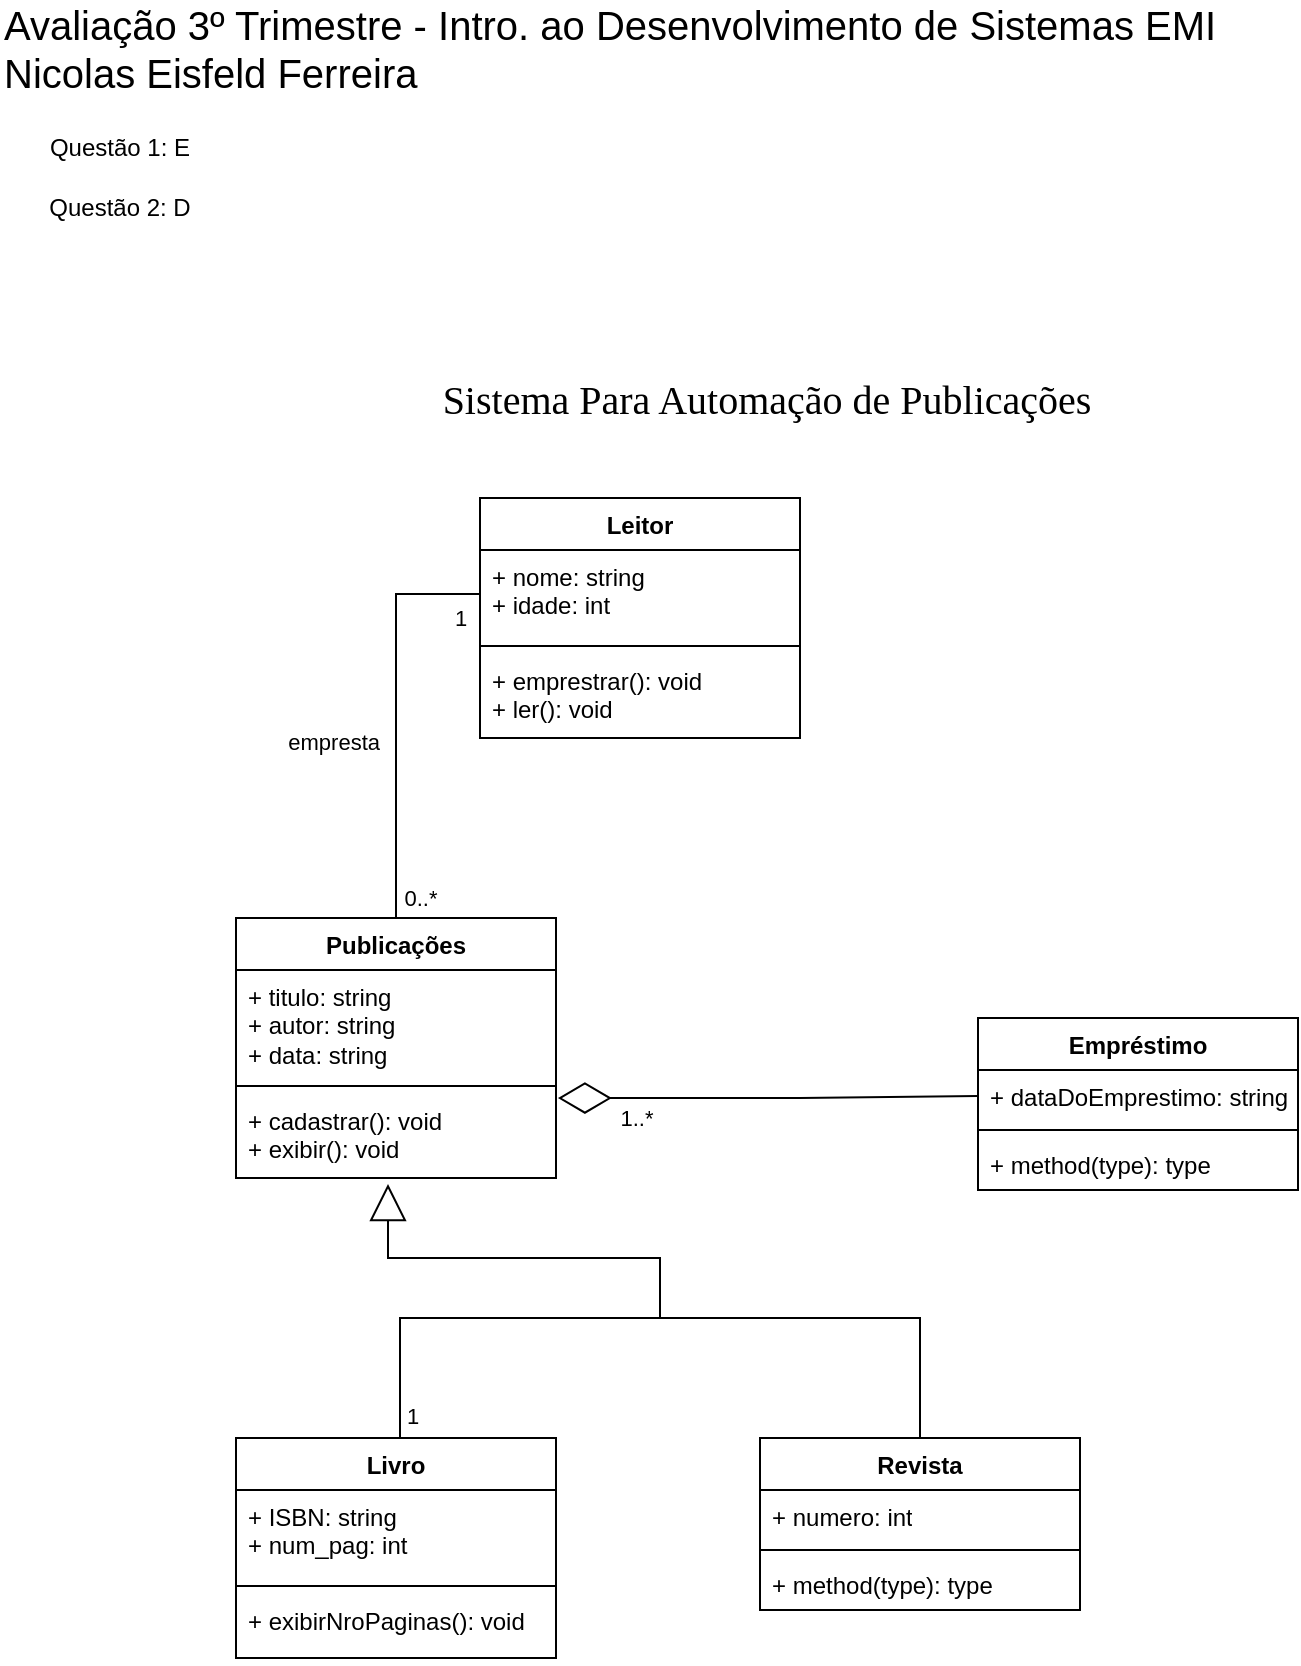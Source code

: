 <mxfile version="26.0.4">
  <diagram name="Página-1" id="67WZV432nv21NKVhg4M0">
    <mxGraphModel dx="1842" dy="762" grid="1" gridSize="10" guides="1" tooltips="1" connect="1" arrows="1" fold="1" page="1" pageScale="1" pageWidth="827" pageHeight="1169" math="0" shadow="0">
      <root>
        <mxCell id="0" />
        <mxCell id="1" parent="0" />
        <mxCell id="0m0EI_0envqVc7ozbYIb-1" value="Questão 1: E" style="text;html=1;align=center;verticalAlign=middle;whiteSpace=wrap;rounded=0;" parent="1" vertex="1">
          <mxGeometry x="50" y="80" width="80" height="30" as="geometry" />
        </mxCell>
        <mxCell id="0m0EI_0envqVc7ozbYIb-2" value="Avaliação 3º Trimestre - Intro. ao Desenvolvimento de Sistemas EMI&lt;div&gt;Nicolas Eisfeld Ferreira&lt;/div&gt;" style="text;html=1;align=left;verticalAlign=middle;whiteSpace=wrap;rounded=0;fontSize=20;" parent="1" vertex="1">
          <mxGeometry x="30" y="30" width="620" height="30" as="geometry" />
        </mxCell>
        <mxCell id="0m0EI_0envqVc7ozbYIb-3" value="Questão 2: D" style="text;html=1;align=center;verticalAlign=middle;whiteSpace=wrap;rounded=0;" parent="1" vertex="1">
          <mxGeometry x="50" y="110" width="80" height="30" as="geometry" />
        </mxCell>
        <mxCell id="0m0EI_0envqVc7ozbYIb-4" value="&lt;font data-font-src=&quot;https://github.com/IdreesInc/Monocraft/releases/download/v4.0/Monocraft.ttc&quot; face=&quot;Monocraft&quot;&gt;Sistema Para Automação de Publicações&lt;/font&gt;" style="text;html=1;align=center;verticalAlign=middle;whiteSpace=wrap;rounded=0;fontSize=20;" parent="1" vertex="1">
          <mxGeometry x="148" y="200" width="531" height="40" as="geometry" />
        </mxCell>
        <mxCell id="0m0EI_0envqVc7ozbYIb-5" value="Publicações" style="swimlane;fontStyle=1;align=center;verticalAlign=top;childLayout=stackLayout;horizontal=1;startSize=26;horizontalStack=0;resizeParent=1;resizeParentMax=0;resizeLast=0;collapsible=1;marginBottom=0;whiteSpace=wrap;html=1;" parent="1" vertex="1">
          <mxGeometry x="148" y="480" width="160" height="130" as="geometry" />
        </mxCell>
        <mxCell id="0m0EI_0envqVc7ozbYIb-6" value="+ titulo: string&lt;div&gt;+ autor: string&lt;/div&gt;&lt;div&gt;+ data: string&lt;/div&gt;" style="text;strokeColor=none;fillColor=none;align=left;verticalAlign=top;spacingLeft=4;spacingRight=4;overflow=hidden;rotatable=0;points=[[0,0.5],[1,0.5]];portConstraint=eastwest;whiteSpace=wrap;html=1;" parent="0m0EI_0envqVc7ozbYIb-5" vertex="1">
          <mxGeometry y="26" width="160" height="54" as="geometry" />
        </mxCell>
        <mxCell id="0m0EI_0envqVc7ozbYIb-7" value="" style="line;strokeWidth=1;fillColor=none;align=left;verticalAlign=middle;spacingTop=-1;spacingLeft=3;spacingRight=3;rotatable=0;labelPosition=right;points=[];portConstraint=eastwest;strokeColor=inherit;" parent="0m0EI_0envqVc7ozbYIb-5" vertex="1">
          <mxGeometry y="80" width="160" height="8" as="geometry" />
        </mxCell>
        <mxCell id="0m0EI_0envqVc7ozbYIb-8" value="+ cadastrar(): void&lt;div&gt;+ exibir(): void&lt;/div&gt;" style="text;strokeColor=none;fillColor=none;align=left;verticalAlign=top;spacingLeft=4;spacingRight=4;overflow=hidden;rotatable=0;points=[[0,0.5],[1,0.5]];portConstraint=eastwest;whiteSpace=wrap;html=1;" parent="0m0EI_0envqVc7ozbYIb-5" vertex="1">
          <mxGeometry y="88" width="160" height="42" as="geometry" />
        </mxCell>
        <mxCell id="0m0EI_0envqVc7ozbYIb-9" value="Livro" style="swimlane;fontStyle=1;align=center;verticalAlign=top;childLayout=stackLayout;horizontal=1;startSize=26;horizontalStack=0;resizeParent=1;resizeParentMax=0;resizeLast=0;collapsible=1;marginBottom=0;whiteSpace=wrap;html=1;" parent="1" vertex="1">
          <mxGeometry x="148" y="740" width="160" height="110" as="geometry" />
        </mxCell>
        <mxCell id="0m0EI_0envqVc7ozbYIb-10" value="+ ISBN: string&lt;div&gt;+ num_pag: int&lt;/div&gt;" style="text;strokeColor=none;fillColor=none;align=left;verticalAlign=top;spacingLeft=4;spacingRight=4;overflow=hidden;rotatable=0;points=[[0,0.5],[1,0.5]];portConstraint=eastwest;whiteSpace=wrap;html=1;" parent="0m0EI_0envqVc7ozbYIb-9" vertex="1">
          <mxGeometry y="26" width="160" height="44" as="geometry" />
        </mxCell>
        <mxCell id="0m0EI_0envqVc7ozbYIb-11" value="" style="line;strokeWidth=1;fillColor=none;align=left;verticalAlign=middle;spacingTop=-1;spacingLeft=3;spacingRight=3;rotatable=0;labelPosition=right;points=[];portConstraint=eastwest;strokeColor=inherit;" parent="0m0EI_0envqVc7ozbYIb-9" vertex="1">
          <mxGeometry y="70" width="160" height="8" as="geometry" />
        </mxCell>
        <mxCell id="0m0EI_0envqVc7ozbYIb-12" value="+ exibirNroPaginas(): void" style="text;strokeColor=none;fillColor=none;align=left;verticalAlign=top;spacingLeft=4;spacingRight=4;overflow=hidden;rotatable=0;points=[[0,0.5],[1,0.5]];portConstraint=eastwest;whiteSpace=wrap;html=1;" parent="0m0EI_0envqVc7ozbYIb-9" vertex="1">
          <mxGeometry y="78" width="160" height="32" as="geometry" />
        </mxCell>
        <mxCell id="0m0EI_0envqVc7ozbYIb-17" value="" style="endArrow=block;endSize=16;endFill=0;html=1;rounded=0;edgeStyle=orthogonalEdgeStyle;" parent="1" edge="1">
          <mxGeometry width="160" relative="1" as="geometry">
            <mxPoint x="230" y="740" as="sourcePoint" />
            <mxPoint x="224" y="613" as="targetPoint" />
            <Array as="points">
              <mxPoint x="230" y="680" />
              <mxPoint x="360" y="680" />
              <mxPoint x="360" y="650" />
              <mxPoint x="224" y="650" />
            </Array>
          </mxGeometry>
        </mxCell>
        <mxCell id="0m0EI_0envqVc7ozbYIb-18" value="" style="endArrow=none;html=1;rounded=0;exitX=0.5;exitY=0;exitDx=0;exitDy=0;" parent="1" source="0m0EI_0envqVc7ozbYIb-19" edge="1">
          <mxGeometry width="50" height="50" relative="1" as="geometry">
            <mxPoint x="488" y="780" as="sourcePoint" />
            <mxPoint x="230" y="680" as="targetPoint" />
            <Array as="points">
              <mxPoint x="490" y="680" />
            </Array>
          </mxGeometry>
        </mxCell>
        <mxCell id="0m0EI_0envqVc7ozbYIb-19" value="Revista" style="swimlane;fontStyle=1;align=center;verticalAlign=top;childLayout=stackLayout;horizontal=1;startSize=26;horizontalStack=0;resizeParent=1;resizeParentMax=0;resizeLast=0;collapsible=1;marginBottom=0;whiteSpace=wrap;html=1;" parent="1" vertex="1">
          <mxGeometry x="410" y="740" width="160" height="86" as="geometry" />
        </mxCell>
        <mxCell id="0m0EI_0envqVc7ozbYIb-20" value="+ numero: int" style="text;strokeColor=none;fillColor=none;align=left;verticalAlign=top;spacingLeft=4;spacingRight=4;overflow=hidden;rotatable=0;points=[[0,0.5],[1,0.5]];portConstraint=eastwest;whiteSpace=wrap;html=1;" parent="0m0EI_0envqVc7ozbYIb-19" vertex="1">
          <mxGeometry y="26" width="160" height="26" as="geometry" />
        </mxCell>
        <mxCell id="0m0EI_0envqVc7ozbYIb-21" value="" style="line;strokeWidth=1;fillColor=none;align=left;verticalAlign=middle;spacingTop=-1;spacingLeft=3;spacingRight=3;rotatable=0;labelPosition=right;points=[];portConstraint=eastwest;strokeColor=inherit;" parent="0m0EI_0envqVc7ozbYIb-19" vertex="1">
          <mxGeometry y="52" width="160" height="8" as="geometry" />
        </mxCell>
        <mxCell id="0m0EI_0envqVc7ozbYIb-22" value="+ method(type): type" style="text;strokeColor=none;fillColor=none;align=left;verticalAlign=top;spacingLeft=4;spacingRight=4;overflow=hidden;rotatable=0;points=[[0,0.5],[1,0.5]];portConstraint=eastwest;whiteSpace=wrap;html=1;" parent="0m0EI_0envqVc7ozbYIb-19" vertex="1">
          <mxGeometry y="60" width="160" height="26" as="geometry" />
        </mxCell>
        <mxCell id="0m0EI_0envqVc7ozbYIb-23" value="Empréstimo" style="swimlane;fontStyle=1;align=center;verticalAlign=top;childLayout=stackLayout;horizontal=1;startSize=26;horizontalStack=0;resizeParent=1;resizeParentMax=0;resizeLast=0;collapsible=1;marginBottom=0;whiteSpace=wrap;html=1;" parent="1" vertex="1">
          <mxGeometry x="519" y="530" width="160" height="86" as="geometry" />
        </mxCell>
        <mxCell id="0m0EI_0envqVc7ozbYIb-24" value="+ dataDoEmprestimo: string" style="text;strokeColor=none;fillColor=none;align=left;verticalAlign=top;spacingLeft=4;spacingRight=4;overflow=hidden;rotatable=0;points=[[0,0.5],[1,0.5]];portConstraint=eastwest;whiteSpace=wrap;html=1;" parent="0m0EI_0envqVc7ozbYIb-23" vertex="1">
          <mxGeometry y="26" width="160" height="26" as="geometry" />
        </mxCell>
        <mxCell id="0m0EI_0envqVc7ozbYIb-25" value="" style="line;strokeWidth=1;fillColor=none;align=left;verticalAlign=middle;spacingTop=-1;spacingLeft=3;spacingRight=3;rotatable=0;labelPosition=right;points=[];portConstraint=eastwest;strokeColor=inherit;" parent="0m0EI_0envqVc7ozbYIb-23" vertex="1">
          <mxGeometry y="52" width="160" height="8" as="geometry" />
        </mxCell>
        <mxCell id="0m0EI_0envqVc7ozbYIb-26" value="+ method(type): type" style="text;strokeColor=none;fillColor=none;align=left;verticalAlign=top;spacingLeft=4;spacingRight=4;overflow=hidden;rotatable=0;points=[[0,0.5],[1,0.5]];portConstraint=eastwest;whiteSpace=wrap;html=1;" parent="0m0EI_0envqVc7ozbYIb-23" vertex="1">
          <mxGeometry y="60" width="160" height="26" as="geometry" />
        </mxCell>
        <mxCell id="0m0EI_0envqVc7ozbYIb-29" value="1" style="edgeLabel;html=1;align=center;verticalAlign=middle;resizable=0;points=[];" parent="1" vertex="1" connectable="0">
          <mxGeometry x="244" y="700" as="geometry">
            <mxPoint x="-8" y="29" as="offset" />
          </mxGeometry>
        </mxCell>
        <mxCell id="0m0EI_0envqVc7ozbYIb-30" value="Leitor" style="swimlane;fontStyle=1;align=center;verticalAlign=top;childLayout=stackLayout;horizontal=1;startSize=26;horizontalStack=0;resizeParent=1;resizeParentMax=0;resizeLast=0;collapsible=1;marginBottom=0;whiteSpace=wrap;html=1;" parent="1" vertex="1">
          <mxGeometry x="270" y="270" width="160" height="120" as="geometry" />
        </mxCell>
        <mxCell id="0m0EI_0envqVc7ozbYIb-31" value="+ nome: string&lt;div&gt;+ idade: int&lt;/div&gt;" style="text;strokeColor=none;fillColor=none;align=left;verticalAlign=top;spacingLeft=4;spacingRight=4;overflow=hidden;rotatable=0;points=[[0,0.5],[1,0.5]];portConstraint=eastwest;whiteSpace=wrap;html=1;" parent="0m0EI_0envqVc7ozbYIb-30" vertex="1">
          <mxGeometry y="26" width="160" height="44" as="geometry" />
        </mxCell>
        <mxCell id="0m0EI_0envqVc7ozbYIb-32" value="" style="line;strokeWidth=1;fillColor=none;align=left;verticalAlign=middle;spacingTop=-1;spacingLeft=3;spacingRight=3;rotatable=0;labelPosition=right;points=[];portConstraint=eastwest;strokeColor=inherit;" parent="0m0EI_0envqVc7ozbYIb-30" vertex="1">
          <mxGeometry y="70" width="160" height="8" as="geometry" />
        </mxCell>
        <mxCell id="0m0EI_0envqVc7ozbYIb-33" value="+ emprestrar(): void&lt;div&gt;+ ler(): void&lt;/div&gt;" style="text;strokeColor=none;fillColor=none;align=left;verticalAlign=top;spacingLeft=4;spacingRight=4;overflow=hidden;rotatable=0;points=[[0,0.5],[1,0.5]];portConstraint=eastwest;whiteSpace=wrap;html=1;" parent="0m0EI_0envqVc7ozbYIb-30" vertex="1">
          <mxGeometry y="78" width="160" height="42" as="geometry" />
        </mxCell>
        <mxCell id="0m0EI_0envqVc7ozbYIb-34" value="" style="endArrow=none;html=1;edgeStyle=orthogonalEdgeStyle;rounded=0;entryX=0;entryY=0.5;entryDx=0;entryDy=0;exitX=0.5;exitY=0;exitDx=0;exitDy=0;" parent="1" source="0m0EI_0envqVc7ozbYIb-5" target="0m0EI_0envqVc7ozbYIb-31" edge="1">
          <mxGeometry relative="1" as="geometry">
            <mxPoint x="160" y="430" as="sourcePoint" />
            <mxPoint x="290" y="430" as="targetPoint" />
            <Array as="points">
              <mxPoint x="228" y="318" />
            </Array>
          </mxGeometry>
        </mxCell>
        <mxCell id="0m0EI_0envqVc7ozbYIb-36" value="empresta" style="edgeLabel;resizable=0;html=1;align=right;verticalAlign=bottom;" parent="0m0EI_0envqVc7ozbYIb-34" connectable="0" vertex="1">
          <mxGeometry x="1" relative="1" as="geometry">
            <mxPoint x="-50" y="82" as="offset" />
          </mxGeometry>
        </mxCell>
        <mxCell id="0m0EI_0envqVc7ozbYIb-37" value="0..*" style="edgeLabel;html=1;align=center;verticalAlign=middle;resizable=0;points=[];" parent="0m0EI_0envqVc7ozbYIb-34" vertex="1" connectable="0">
          <mxGeometry x="0.833" y="-1" relative="1" as="geometry">
            <mxPoint x="-13" y="151" as="offset" />
          </mxGeometry>
        </mxCell>
        <mxCell id="0m0EI_0envqVc7ozbYIb-38" value="1" style="edgeLabel;html=1;align=center;verticalAlign=middle;resizable=0;points=[];" parent="0m0EI_0envqVc7ozbYIb-34" vertex="1" connectable="0">
          <mxGeometry x="-0.882" relative="1" as="geometry">
            <mxPoint x="32" y="-138" as="offset" />
          </mxGeometry>
        </mxCell>
        <mxCell id="wX29MLQEkkPdep5bVA5S-1" value="" style="endArrow=diamondThin;endFill=0;endSize=24;html=1;rounded=0;exitX=0;exitY=0.5;exitDx=0;exitDy=0;entryX=1.006;entryY=0.048;entryDx=0;entryDy=0;entryPerimeter=0;" edge="1" parent="1" source="0m0EI_0envqVc7ozbYIb-24" target="0m0EI_0envqVc7ozbYIb-8">
          <mxGeometry width="160" relative="1" as="geometry">
            <mxPoint x="519" y="569" as="sourcePoint" />
            <mxPoint x="228" y="620" as="targetPoint" />
            <Array as="points">
              <mxPoint x="430" y="570" />
              <mxPoint x="360" y="570" />
            </Array>
          </mxGeometry>
        </mxCell>
        <mxCell id="wX29MLQEkkPdep5bVA5S-2" value="1..*" style="edgeLabel;html=1;align=center;verticalAlign=middle;resizable=0;points=[];" vertex="1" connectable="0" parent="wX29MLQEkkPdep5bVA5S-1">
          <mxGeometry x="0.71" y="-2" relative="1" as="geometry">
            <mxPoint x="8" y="12" as="offset" />
          </mxGeometry>
        </mxCell>
      </root>
    </mxGraphModel>
  </diagram>
</mxfile>
